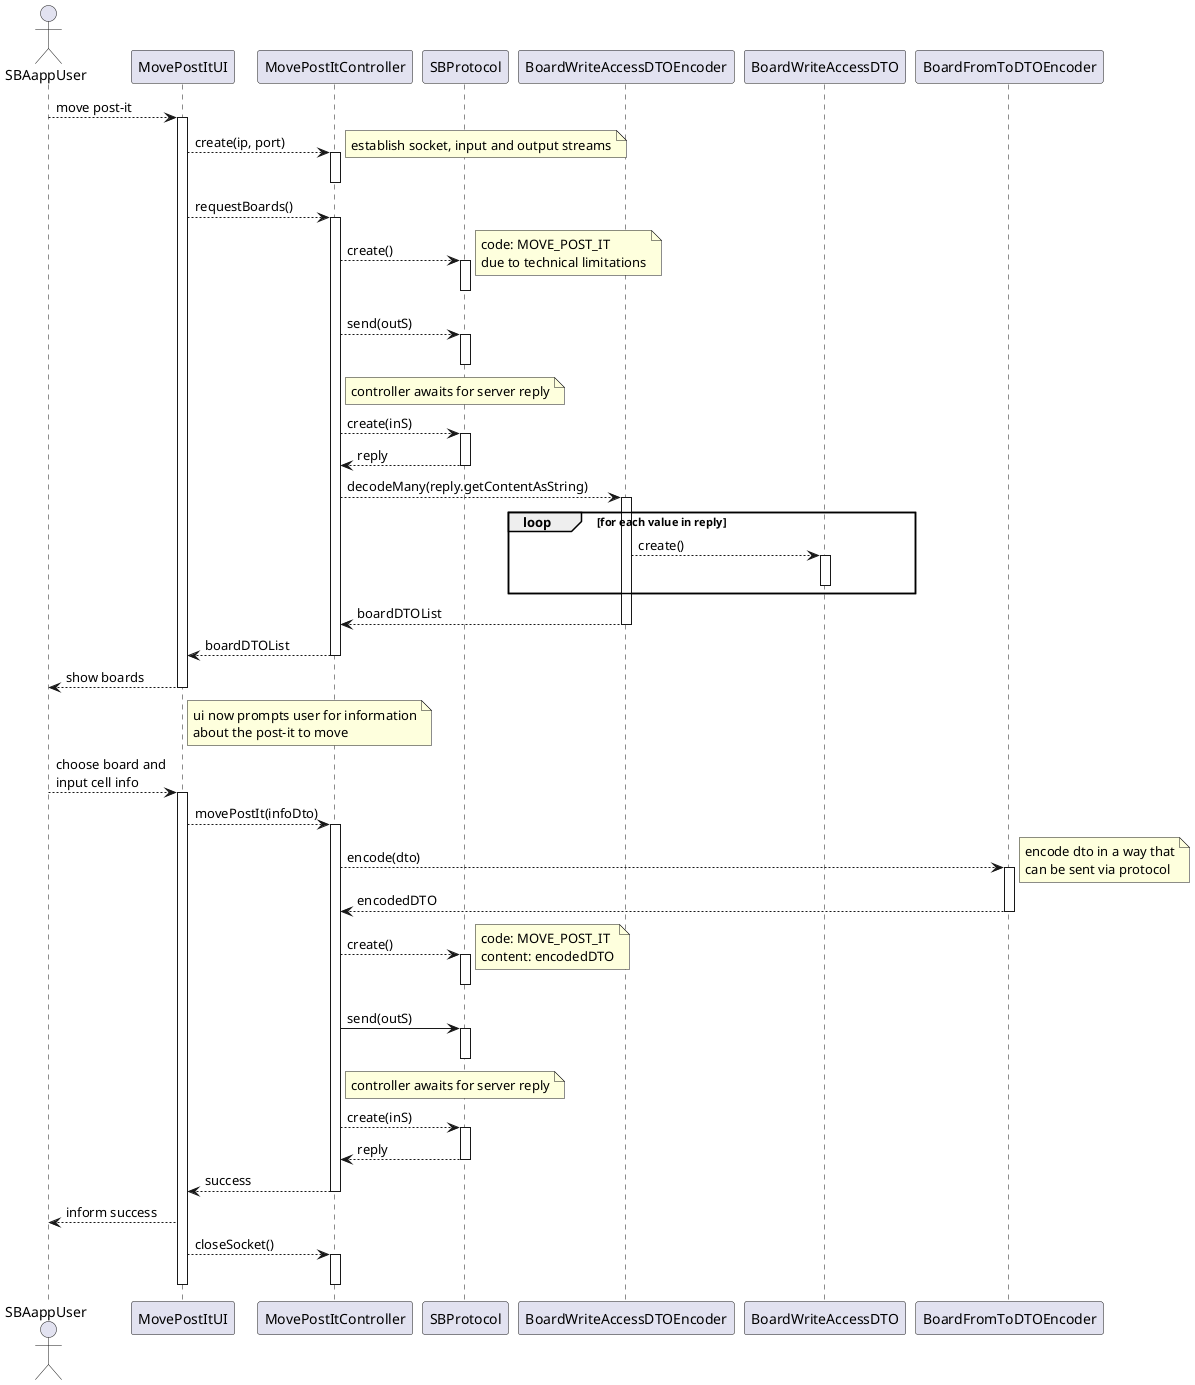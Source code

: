 @startuml
actor SBAappUser as user

participant MovePostItUI as ui
participant MovePostItController as ctrl

participant SBProtocol as protocol

participant BoardWriteAccessDTOEncoder as wrt_enc
participant BoardWriteAccessDTO as wrt_dto

participant BoardFromToDTOEncoder as enc

user --> ui : move post-it
activate ui
    ui --> ctrl : create(ip, port)
    note right : establish socket, input and output streams

    activate ctrl
    deactivate ctrl

    ui --> ctrl : requestBoards()
    activate ctrl

        ctrl --> protocol : create()
        activate protocol
            note right : code: MOVE_POST_IT\ndue to technical limitations
        deactivate protocol

        ctrl --> protocol : send(outS)
        activate protocol
            note right of ctrl : controller awaits for server reply
        deactivate protocol

        ctrl --> protocol : create(inS)
        activate protocol
            protocol --> ctrl : reply
        deactivate protocol

        ctrl --> wrt_enc : decodeMany(reply.getContentAsString)
        activate wrt_enc
            loop for each value in reply
                wrt_enc --> wrt_dto : create()
                activate wrt_dto
                deactivate wrt_dto
            end loop

            wrt_enc --> ctrl : boardDTOList
        deactivate wrt_enc


        ctrl --> ui : boardDTOList
    deactivate ctrl

    ui --> user : show boards
    note right ui : ui now prompts user for information\nabout the post-it to move

deactivate ui

user --> ui : choose board and\ninput cell info
activate ui

    ui --> ctrl : movePostIt(infoDto)
    activate ctrl
            ctrl --> enc : encode(dto)
            activate enc
                note right : encode dto in a way that\ncan be sent via protocol
                enc --> ctrl : encodedDTO
            deactivate enc

            ctrl --> protocol : create()
            activate protocol
                note right : code: MOVE_POST_IT\ncontent: encodedDTO
            deactivate protocol

            ctrl -> protocol : send(outS)
            activate protocol
                note right of ctrl : controller awaits for server reply
            deactivate protocol

            ctrl --> protocol : create(inS)
            activate protocol
                protocol --> ctrl : reply
            deactivate protocol

            ctrl --> ui : success
    deactivate ctrl

    ui --> user : inform success

    ui --> ctrl : closeSocket()
    activate ctrl
    deactivate ctrl
deactivate ui

@enduml